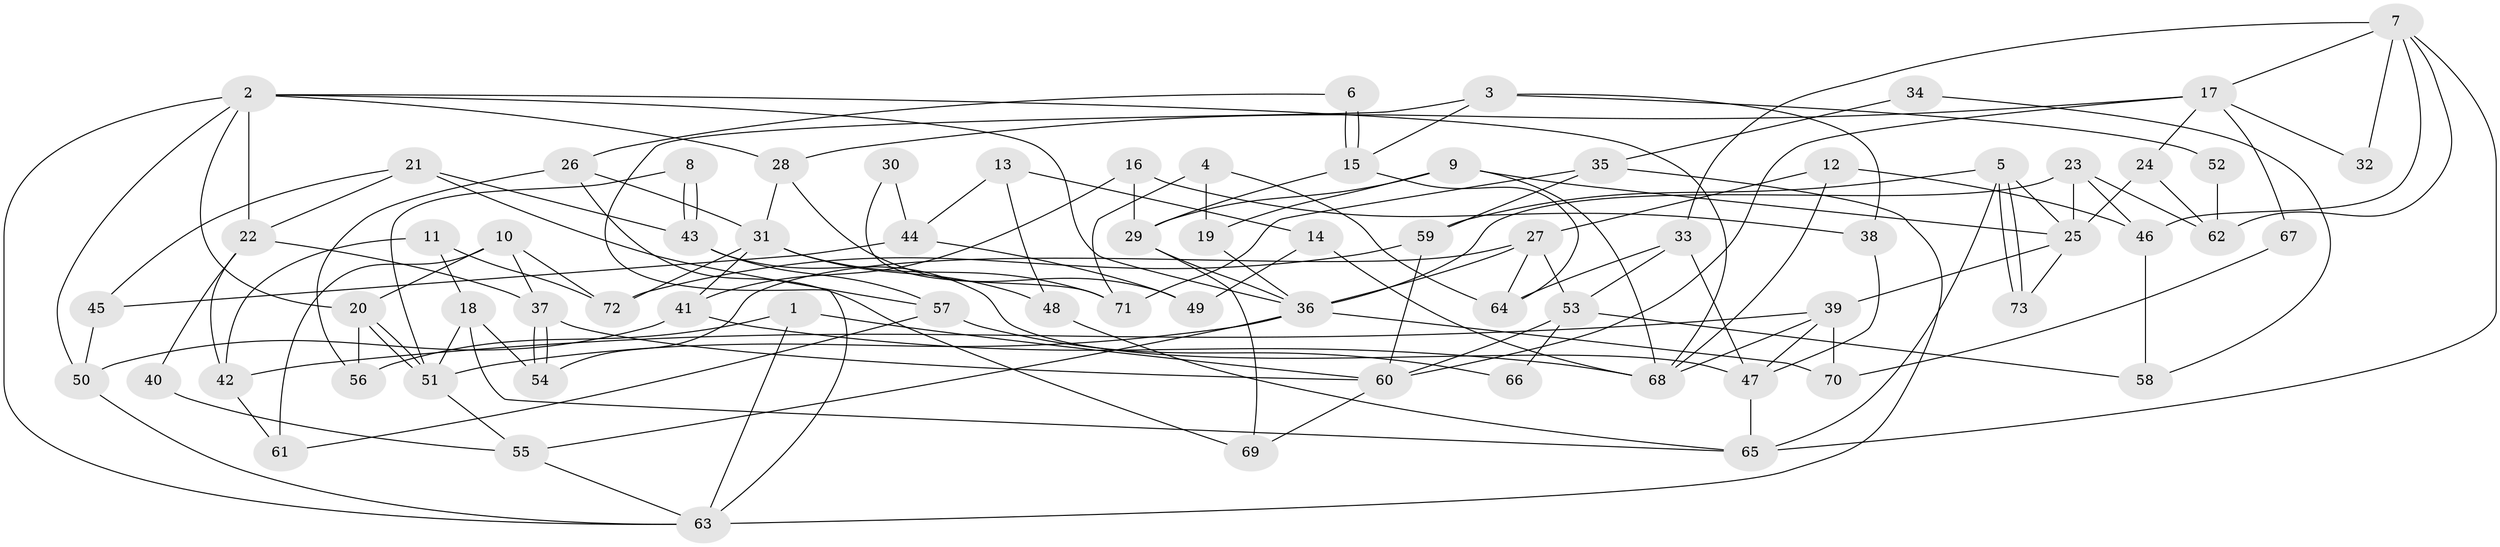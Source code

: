 // coarse degree distribution, {4: 0.28, 14: 0.08, 6: 0.2, 8: 0.12, 10: 0.04, 9: 0.04, 7: 0.08, 2: 0.12, 3: 0.04}
// Generated by graph-tools (version 1.1) at 2025/18/03/04/25 18:18:54]
// undirected, 73 vertices, 146 edges
graph export_dot {
graph [start="1"]
  node [color=gray90,style=filled];
  1;
  2;
  3;
  4;
  5;
  6;
  7;
  8;
  9;
  10;
  11;
  12;
  13;
  14;
  15;
  16;
  17;
  18;
  19;
  20;
  21;
  22;
  23;
  24;
  25;
  26;
  27;
  28;
  29;
  30;
  31;
  32;
  33;
  34;
  35;
  36;
  37;
  38;
  39;
  40;
  41;
  42;
  43;
  44;
  45;
  46;
  47;
  48;
  49;
  50;
  51;
  52;
  53;
  54;
  55;
  56;
  57;
  58;
  59;
  60;
  61;
  62;
  63;
  64;
  65;
  66;
  67;
  68;
  69;
  70;
  71;
  72;
  73;
  1 -- 63;
  1 -- 60;
  1 -- 56;
  2 -- 22;
  2 -- 36;
  2 -- 20;
  2 -- 28;
  2 -- 50;
  2 -- 63;
  2 -- 68;
  3 -- 63;
  3 -- 15;
  3 -- 38;
  3 -- 52;
  4 -- 64;
  4 -- 71;
  4 -- 19;
  5 -- 59;
  5 -- 73;
  5 -- 73;
  5 -- 25;
  5 -- 65;
  6 -- 15;
  6 -- 15;
  6 -- 26;
  7 -- 65;
  7 -- 33;
  7 -- 17;
  7 -- 32;
  7 -- 46;
  7 -- 62;
  8 -- 51;
  8 -- 43;
  8 -- 43;
  9 -- 25;
  9 -- 19;
  9 -- 29;
  9 -- 68;
  10 -- 20;
  10 -- 37;
  10 -- 61;
  10 -- 72;
  11 -- 42;
  11 -- 18;
  11 -- 72;
  12 -- 68;
  12 -- 27;
  12 -- 46;
  13 -- 48;
  13 -- 14;
  13 -- 44;
  14 -- 49;
  14 -- 68;
  15 -- 29;
  15 -- 64;
  16 -- 29;
  16 -- 41;
  16 -- 38;
  17 -- 24;
  17 -- 28;
  17 -- 32;
  17 -- 60;
  17 -- 67;
  18 -- 65;
  18 -- 51;
  18 -- 54;
  19 -- 36;
  20 -- 51;
  20 -- 51;
  20 -- 56;
  21 -- 43;
  21 -- 22;
  21 -- 45;
  21 -- 57;
  22 -- 42;
  22 -- 37;
  22 -- 40;
  23 -- 25;
  23 -- 46;
  23 -- 36;
  23 -- 62;
  24 -- 62;
  24 -- 25;
  25 -- 39;
  25 -- 73;
  26 -- 56;
  26 -- 31;
  26 -- 69;
  27 -- 54;
  27 -- 36;
  27 -- 53;
  27 -- 64;
  28 -- 31;
  28 -- 49;
  29 -- 36;
  29 -- 69;
  30 -- 71;
  30 -- 44;
  31 -- 72;
  31 -- 41;
  31 -- 48;
  31 -- 71;
  33 -- 64;
  33 -- 53;
  33 -- 47;
  34 -- 35;
  34 -- 58;
  35 -- 59;
  35 -- 63;
  35 -- 71;
  36 -- 51;
  36 -- 55;
  36 -- 70;
  37 -- 60;
  37 -- 54;
  37 -- 54;
  38 -- 47;
  39 -- 47;
  39 -- 68;
  39 -- 42;
  39 -- 70;
  40 -- 55;
  41 -- 68;
  41 -- 50;
  42 -- 61;
  43 -- 47;
  43 -- 57;
  44 -- 45;
  44 -- 49;
  45 -- 50;
  46 -- 58;
  47 -- 65;
  48 -- 65;
  50 -- 63;
  51 -- 55;
  52 -- 62;
  53 -- 60;
  53 -- 58;
  53 -- 66;
  55 -- 63;
  57 -- 61;
  57 -- 66;
  59 -- 72;
  59 -- 60;
  60 -- 69;
  67 -- 70;
}
